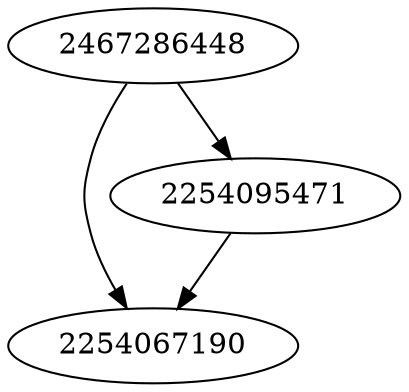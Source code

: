 strict digraph  {
2467286448;
2254067190;
2254095471;
2467286448 -> 2254095471;
2467286448 -> 2254067190;
2254095471 -> 2254067190;
}
